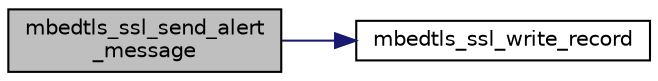 digraph "mbedtls_ssl_send_alert_message"
{
 // LATEX_PDF_SIZE
  edge [fontname="Helvetica",fontsize="10",labelfontname="Helvetica",labelfontsize="10"];
  node [fontname="Helvetica",fontsize="10",shape=record];
  rankdir="LR";
  Node1 [label="mbedtls_ssl_send_alert\l_message",height=0.2,width=0.4,color="black", fillcolor="grey75", style="filled", fontcolor="black",tooltip="Send an alert message."];
  Node1 -> Node2 [color="midnightblue",fontsize="10",style="solid",fontname="Helvetica"];
  Node2 [label="mbedtls_ssl_write_record",height=0.2,width=0.4,color="black", fillcolor="white", style="filled",URL="$d4/df9/ssl__tls_8c.html#a56dba26b0d35cd109798849dd8d9e304",tooltip=" "];
}
